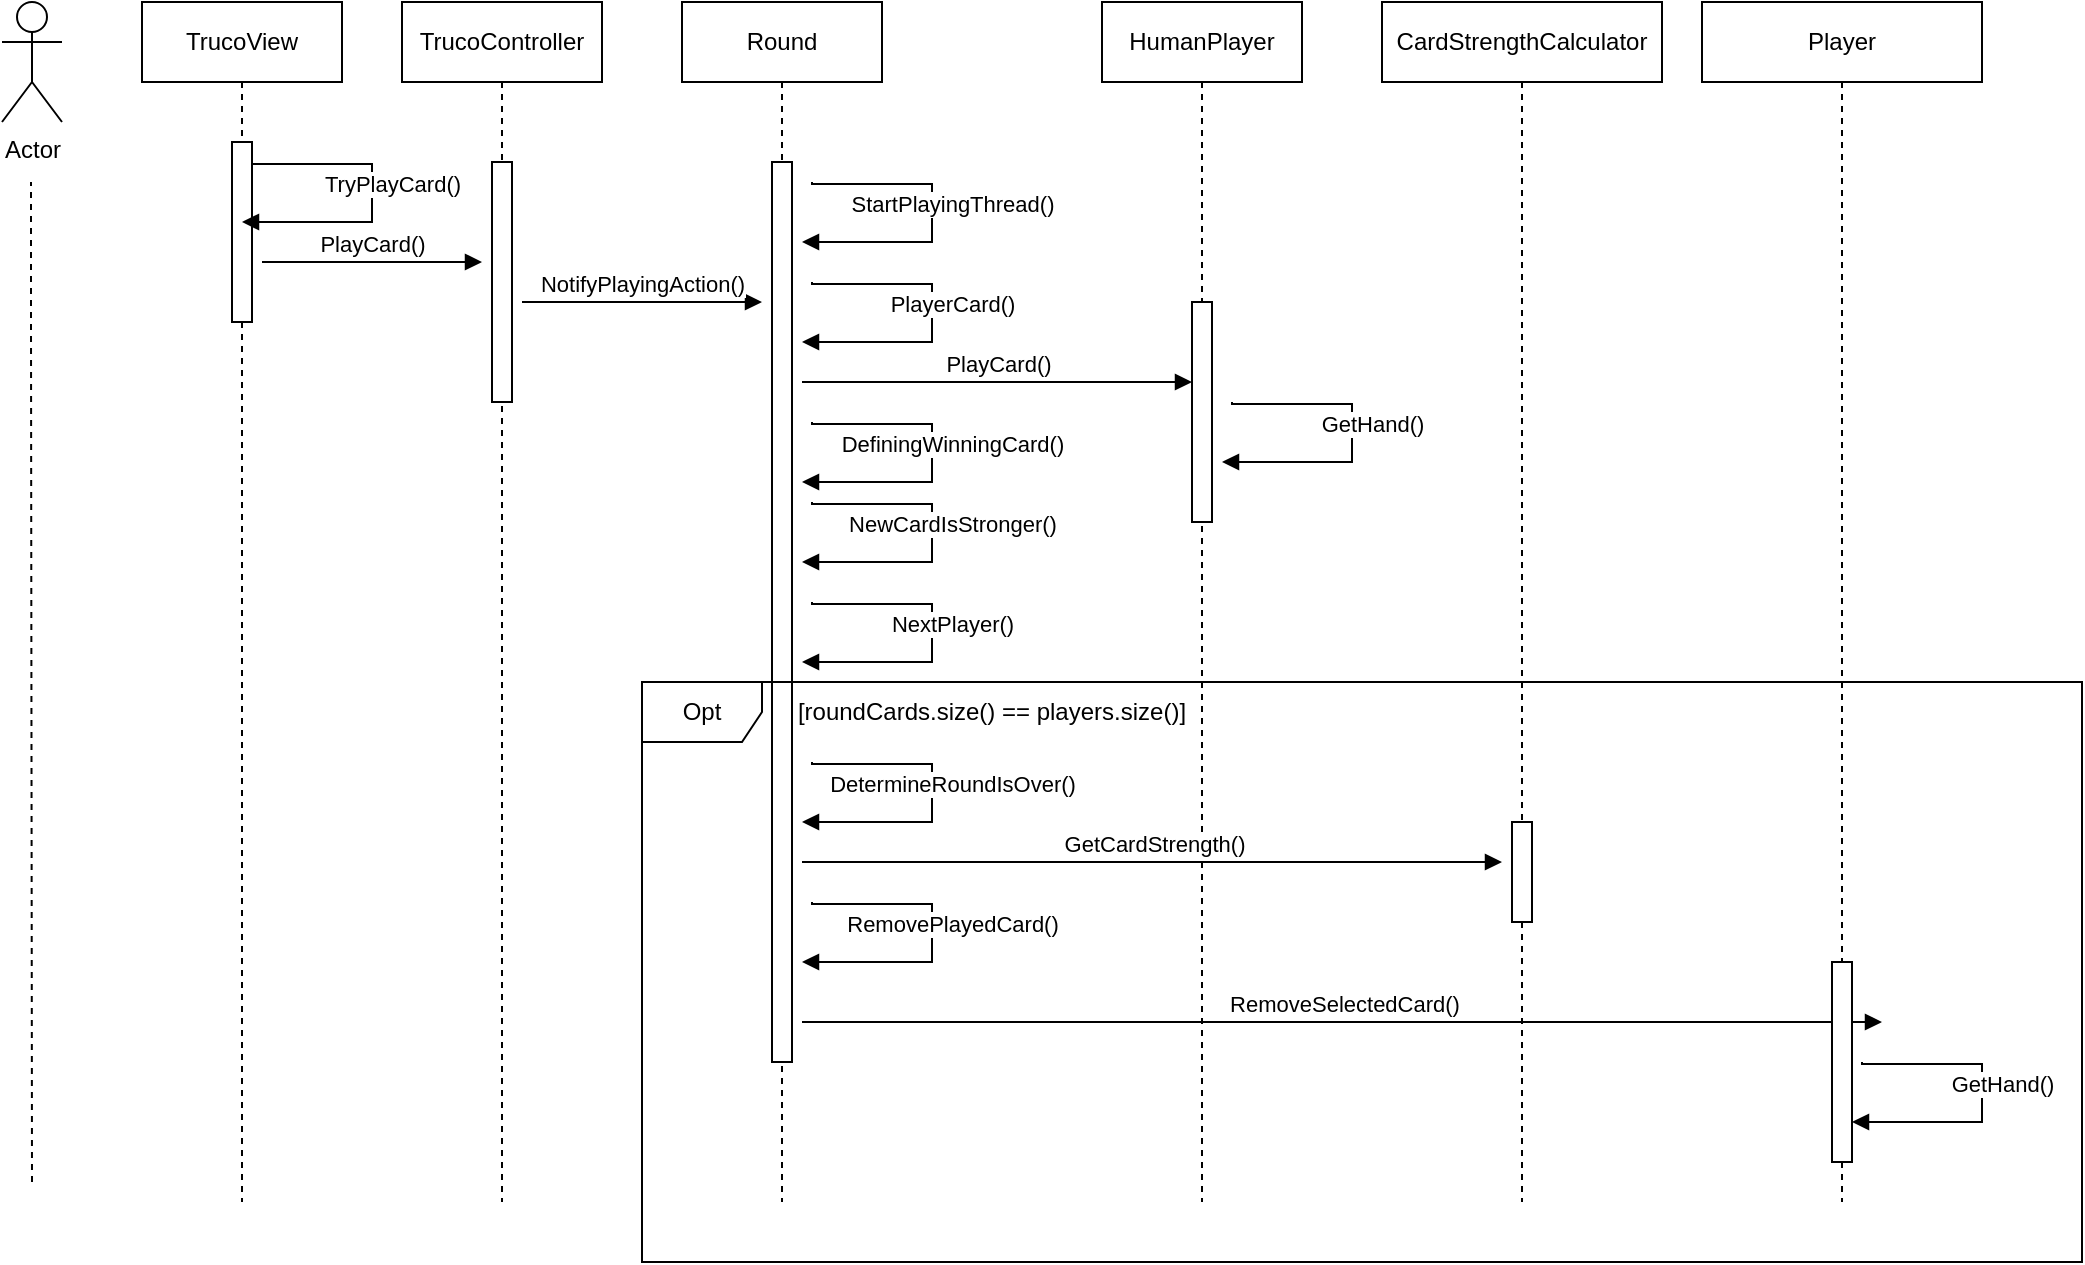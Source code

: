 <mxfile version="23.1.4" type="google">
  <diagram name="Page-1" id="2YBvvXClWsGukQMizWep">
    <mxGraphModel grid="1" page="1" gridSize="10" guides="1" tooltips="1" connect="1" arrows="1" fold="1" pageScale="1" pageWidth="1100" pageHeight="850" math="0" shadow="0">
      <root>
        <mxCell id="0" />
        <mxCell id="1" parent="0" />
        <mxCell id="aM9ryv3xv72pqoxQDRHE-1" value="TrucoView" style="shape=umlLifeline;perimeter=lifelinePerimeter;whiteSpace=wrap;html=1;container=0;dropTarget=0;collapsible=0;recursiveResize=0;outlineConnect=0;portConstraint=eastwest;newEdgeStyle={&quot;edgeStyle&quot;:&quot;elbowEdgeStyle&quot;,&quot;elbow&quot;:&quot;vertical&quot;,&quot;curved&quot;:0,&quot;rounded&quot;:0};" vertex="1" parent="1">
          <mxGeometry x="110" y="40" width="100" height="600" as="geometry" />
        </mxCell>
        <mxCell id="aM9ryv3xv72pqoxQDRHE-2" value="" style="html=1;points=[];perimeter=orthogonalPerimeter;outlineConnect=0;targetShapes=umlLifeline;portConstraint=eastwest;newEdgeStyle={&quot;edgeStyle&quot;:&quot;elbowEdgeStyle&quot;,&quot;elbow&quot;:&quot;vertical&quot;,&quot;curved&quot;:0,&quot;rounded&quot;:0};" vertex="1" parent="aM9ryv3xv72pqoxQDRHE-1">
          <mxGeometry x="45" y="70" width="10" height="90" as="geometry" />
        </mxCell>
        <mxCell id="aM9ryv3xv72pqoxQDRHE-5" value="Round" style="shape=umlLifeline;perimeter=lifelinePerimeter;whiteSpace=wrap;html=1;container=0;dropTarget=0;collapsible=0;recursiveResize=0;outlineConnect=0;portConstraint=eastwest;newEdgeStyle={&quot;edgeStyle&quot;:&quot;elbowEdgeStyle&quot;,&quot;elbow&quot;:&quot;vertical&quot;,&quot;curved&quot;:0,&quot;rounded&quot;:0};" vertex="1" parent="1">
          <mxGeometry x="380" y="40" width="100" height="600" as="geometry" />
        </mxCell>
        <mxCell id="aM9ryv3xv72pqoxQDRHE-6" value="" style="html=1;points=[];perimeter=orthogonalPerimeter;outlineConnect=0;targetShapes=umlLifeline;portConstraint=eastwest;newEdgeStyle={&quot;edgeStyle&quot;:&quot;elbowEdgeStyle&quot;,&quot;elbow&quot;:&quot;vertical&quot;,&quot;curved&quot;:0,&quot;rounded&quot;:0};" vertex="1" parent="aM9ryv3xv72pqoxQDRHE-5">
          <mxGeometry x="45" y="80" width="10" height="450" as="geometry" />
        </mxCell>
        <mxCell id="aM9ryv3xv72pqoxQDRHE-7" value="PlayCard()" style="html=1;verticalAlign=bottom;endArrow=block;edgeStyle=elbowEdgeStyle;elbow=vertical;curved=0;rounded=0;" edge="1" parent="1">
          <mxGeometry relative="1" as="geometry">
            <mxPoint x="170" y="170" as="sourcePoint" />
            <Array as="points">
              <mxPoint x="265" y="170" />
            </Array>
            <mxPoint x="280" y="170" as="targetPoint" />
            <mxPoint as="offset" />
          </mxGeometry>
        </mxCell>
        <mxCell id="qVcCqozDAweR0QlI1ANQ-1" value="Actor" style="shape=umlActor;verticalLabelPosition=bottom;verticalAlign=top;html=1;outlineConnect=0;" vertex="1" parent="1">
          <mxGeometry x="40" y="40" width="30" height="60" as="geometry" />
        </mxCell>
        <mxCell id="qVcCqozDAweR0QlI1ANQ-3" value="" style="endArrow=none;dashed=1;html=1;rounded=0;" edge="1" parent="1">
          <mxGeometry width="50" height="50" relative="1" as="geometry">
            <mxPoint x="55" y="630" as="sourcePoint" />
            <mxPoint x="54.5" y="130" as="targetPoint" />
            <Array as="points">
              <mxPoint x="54.5" y="200" />
            </Array>
          </mxGeometry>
        </mxCell>
        <mxCell id="qVcCqozDAweR0QlI1ANQ-5" value="CardStrengthCalculator" style="shape=umlLifeline;perimeter=lifelinePerimeter;whiteSpace=wrap;html=1;container=0;dropTarget=0;collapsible=0;recursiveResize=0;outlineConnect=0;portConstraint=eastwest;newEdgeStyle={&quot;edgeStyle&quot;:&quot;elbowEdgeStyle&quot;,&quot;elbow&quot;:&quot;vertical&quot;,&quot;curved&quot;:0,&quot;rounded&quot;:0};" vertex="1" parent="1">
          <mxGeometry x="730" y="40" width="140" height="600" as="geometry" />
        </mxCell>
        <mxCell id="qVcCqozDAweR0QlI1ANQ-6" value="" style="html=1;points=[];perimeter=orthogonalPerimeter;outlineConnect=0;targetShapes=umlLifeline;portConstraint=eastwest;newEdgeStyle={&quot;edgeStyle&quot;:&quot;elbowEdgeStyle&quot;,&quot;elbow&quot;:&quot;vertical&quot;,&quot;curved&quot;:0,&quot;rounded&quot;:0};" vertex="1" parent="qVcCqozDAweR0QlI1ANQ-5">
          <mxGeometry x="65" y="410" width="10" height="50" as="geometry" />
        </mxCell>
        <mxCell id="qVcCqozDAweR0QlI1ANQ-8" value="PlayCard()" style="html=1;verticalAlign=bottom;endArrow=block;edgeStyle=elbowEdgeStyle;elbow=vertical;curved=0;rounded=0;" edge="1" parent="1" target="qVcCqozDAweR0QlI1ANQ-10">
          <mxGeometry relative="1" as="geometry">
            <mxPoint x="440" y="230" as="sourcePoint" />
            <Array as="points">
              <mxPoint x="535" y="230" />
            </Array>
            <mxPoint x="950" y="230" as="targetPoint" />
            <mxPoint as="offset" />
          </mxGeometry>
        </mxCell>
        <mxCell id="qVcCqozDAweR0QlI1ANQ-9" value="HumanPlayer" style="shape=umlLifeline;perimeter=lifelinePerimeter;whiteSpace=wrap;html=1;container=0;dropTarget=0;collapsible=0;recursiveResize=0;outlineConnect=0;portConstraint=eastwest;newEdgeStyle={&quot;edgeStyle&quot;:&quot;elbowEdgeStyle&quot;,&quot;elbow&quot;:&quot;vertical&quot;,&quot;curved&quot;:0,&quot;rounded&quot;:0};" vertex="1" parent="1">
          <mxGeometry x="590" y="40" width="100" height="600" as="geometry" />
        </mxCell>
        <mxCell id="qVcCqozDAweR0QlI1ANQ-10" value="" style="html=1;points=[];perimeter=orthogonalPerimeter;outlineConnect=0;targetShapes=umlLifeline;portConstraint=eastwest;newEdgeStyle={&quot;edgeStyle&quot;:&quot;elbowEdgeStyle&quot;,&quot;elbow&quot;:&quot;vertical&quot;,&quot;curved&quot;:0,&quot;rounded&quot;:0};" vertex="1" parent="qVcCqozDAweR0QlI1ANQ-9">
          <mxGeometry x="45" y="150" width="10" height="110" as="geometry" />
        </mxCell>
        <mxCell id="qVcCqozDAweR0QlI1ANQ-13" value="NewCardIsStronger()" style="html=1;verticalAlign=bottom;endArrow=block;edgeStyle=orthogonalEdgeStyle;elbow=vertical;rounded=0;" edge="1" parent="1">
          <mxGeometry x="0.032" y="10" relative="1" as="geometry">
            <mxPoint x="445" y="290" as="sourcePoint" />
            <Array as="points">
              <mxPoint x="445" y="291" />
              <mxPoint x="505" y="291" />
              <mxPoint x="505" y="320" />
            </Array>
            <mxPoint x="440" y="320" as="targetPoint" />
            <mxPoint as="offset" />
          </mxGeometry>
        </mxCell>
        <mxCell id="qVcCqozDAweR0QlI1ANQ-14" value="NextPlayer()" style="html=1;verticalAlign=bottom;endArrow=block;edgeStyle=orthogonalEdgeStyle;elbow=vertical;rounded=0;" edge="1" parent="1">
          <mxGeometry x="0.032" y="10" relative="1" as="geometry">
            <mxPoint x="445" y="340" as="sourcePoint" />
            <Array as="points">
              <mxPoint x="445" y="341" />
              <mxPoint x="505" y="341" />
              <mxPoint x="505" y="370" />
            </Array>
            <mxPoint x="440" y="370" as="targetPoint" />
            <mxPoint as="offset" />
          </mxGeometry>
        </mxCell>
        <mxCell id="qVcCqozDAweR0QlI1ANQ-15" value="DetermineRoundIsOver()" style="html=1;verticalAlign=bottom;endArrow=block;edgeStyle=orthogonalEdgeStyle;elbow=vertical;rounded=0;" edge="1" parent="1">
          <mxGeometry x="0.032" y="10" relative="1" as="geometry">
            <mxPoint x="445" y="420" as="sourcePoint" />
            <Array as="points">
              <mxPoint x="445" y="421" />
              <mxPoint x="505" y="421" />
              <mxPoint x="505" y="450" />
            </Array>
            <mxPoint x="440" y="450" as="targetPoint" />
            <mxPoint as="offset" />
          </mxGeometry>
        </mxCell>
        <mxCell id="qVcCqozDAweR0QlI1ANQ-17" value="RemoveSelectedCard()" style="html=1;verticalAlign=bottom;endArrow=block;edgeStyle=elbowEdgeStyle;elbow=vertical;curved=0;rounded=0;" edge="1" parent="1">
          <mxGeometry x="0.004" relative="1" as="geometry">
            <mxPoint x="440" y="550" as="sourcePoint" />
            <Array as="points">
              <mxPoint x="535" y="550" />
            </Array>
            <mxPoint x="980" y="550" as="targetPoint" />
            <mxPoint as="offset" />
          </mxGeometry>
        </mxCell>
        <mxCell id="qVcCqozDAweR0QlI1ANQ-20" value="StartPlayingThread()" style="html=1;verticalAlign=bottom;endArrow=block;edgeStyle=orthogonalEdgeStyle;elbow=vertical;rounded=0;" edge="1" parent="1">
          <mxGeometry x="0.032" y="10" relative="1" as="geometry">
            <mxPoint x="445" y="130" as="sourcePoint" />
            <Array as="points">
              <mxPoint x="445" y="131" />
              <mxPoint x="505" y="131" />
              <mxPoint x="505" y="160" />
            </Array>
            <mxPoint x="440" y="160" as="targetPoint" />
            <mxPoint as="offset" />
          </mxGeometry>
        </mxCell>
        <mxCell id="qVcCqozDAweR0QlI1ANQ-21" value="TryPlayCard()" style="html=1;verticalAlign=bottom;endArrow=block;edgeStyle=orthogonalEdgeStyle;elbow=vertical;rounded=0;" edge="1" parent="1">
          <mxGeometry x="0.032" y="10" relative="1" as="geometry">
            <mxPoint x="165" y="120" as="sourcePoint" />
            <Array as="points">
              <mxPoint x="165" y="121" />
              <mxPoint x="225" y="121" />
              <mxPoint x="225" y="150" />
            </Array>
            <mxPoint x="160" y="150" as="targetPoint" />
            <mxPoint as="offset" />
          </mxGeometry>
        </mxCell>
        <mxCell id="qVcCqozDAweR0QlI1ANQ-22" value="TrucoController" style="shape=umlLifeline;perimeter=lifelinePerimeter;whiteSpace=wrap;html=1;container=0;dropTarget=0;collapsible=0;recursiveResize=0;outlineConnect=0;portConstraint=eastwest;newEdgeStyle={&quot;edgeStyle&quot;:&quot;elbowEdgeStyle&quot;,&quot;elbow&quot;:&quot;vertical&quot;,&quot;curved&quot;:0,&quot;rounded&quot;:0};" vertex="1" parent="1">
          <mxGeometry x="240" y="40" width="100" height="600" as="geometry" />
        </mxCell>
        <mxCell id="qVcCqozDAweR0QlI1ANQ-23" value="" style="html=1;points=[];perimeter=orthogonalPerimeter;outlineConnect=0;targetShapes=umlLifeline;portConstraint=eastwest;newEdgeStyle={&quot;edgeStyle&quot;:&quot;elbowEdgeStyle&quot;,&quot;elbow&quot;:&quot;vertical&quot;,&quot;curved&quot;:0,&quot;rounded&quot;:0};" vertex="1" parent="qVcCqozDAweR0QlI1ANQ-22">
          <mxGeometry x="45" y="80" width="10" height="120" as="geometry" />
        </mxCell>
        <mxCell id="qVcCqozDAweR0QlI1ANQ-24" value="NotifyPlayingAction()" style="html=1;verticalAlign=bottom;endArrow=block;edgeStyle=elbowEdgeStyle;elbow=vertical;curved=0;rounded=0;" edge="1" parent="1">
          <mxGeometry relative="1" as="geometry">
            <mxPoint x="300" y="190" as="sourcePoint" />
            <Array as="points">
              <mxPoint x="385" y="190" />
            </Array>
            <mxPoint x="420" y="190" as="targetPoint" />
            <mxPoint as="offset" />
          </mxGeometry>
        </mxCell>
        <mxCell id="qVcCqozDAweR0QlI1ANQ-25" value="PlayerCard()" style="html=1;verticalAlign=bottom;endArrow=block;edgeStyle=orthogonalEdgeStyle;elbow=vertical;rounded=0;" edge="1" parent="1">
          <mxGeometry x="0.032" y="10" relative="1" as="geometry">
            <mxPoint x="445" y="180" as="sourcePoint" />
            <Array as="points">
              <mxPoint x="445" y="181" />
              <mxPoint x="505" y="181" />
              <mxPoint x="505" y="210" />
            </Array>
            <mxPoint x="440" y="210" as="targetPoint" />
            <mxPoint as="offset" />
          </mxGeometry>
        </mxCell>
        <mxCell id="qVcCqozDAweR0QlI1ANQ-26" value="GetHand()" style="html=1;verticalAlign=bottom;endArrow=block;edgeStyle=orthogonalEdgeStyle;elbow=vertical;rounded=0;" edge="1" parent="1">
          <mxGeometry x="0.032" y="10" relative="1" as="geometry">
            <mxPoint x="655" y="240" as="sourcePoint" />
            <Array as="points">
              <mxPoint x="655" y="241" />
              <mxPoint x="715" y="241" />
              <mxPoint x="715" y="270" />
            </Array>
            <mxPoint x="650" y="270" as="targetPoint" />
            <mxPoint as="offset" />
          </mxGeometry>
        </mxCell>
        <mxCell id="qVcCqozDAweR0QlI1ANQ-27" value="DefiningWinningCard()" style="html=1;verticalAlign=bottom;endArrow=block;edgeStyle=orthogonalEdgeStyle;elbow=vertical;rounded=0;" edge="1" parent="1">
          <mxGeometry x="0.032" y="10" relative="1" as="geometry">
            <mxPoint x="445" y="250" as="sourcePoint" />
            <Array as="points">
              <mxPoint x="445" y="251" />
              <mxPoint x="505" y="251" />
              <mxPoint x="505" y="280" />
            </Array>
            <mxPoint x="440" y="280" as="targetPoint" />
            <mxPoint as="offset" />
          </mxGeometry>
        </mxCell>
        <mxCell id="qVcCqozDAweR0QlI1ANQ-28" value="GetCardStrength()" style="html=1;verticalAlign=bottom;endArrow=block;edgeStyle=elbowEdgeStyle;elbow=vertical;curved=0;rounded=0;" edge="1" parent="1">
          <mxGeometry x="0.004" relative="1" as="geometry">
            <mxPoint x="440" y="470" as="sourcePoint" />
            <Array as="points">
              <mxPoint x="535" y="470" />
            </Array>
            <mxPoint x="790" y="470" as="targetPoint" />
            <mxPoint as="offset" />
          </mxGeometry>
        </mxCell>
        <mxCell id="qVcCqozDAweR0QlI1ANQ-29" value="RemovePlayedCard()" style="html=1;verticalAlign=bottom;endArrow=block;edgeStyle=orthogonalEdgeStyle;elbow=vertical;rounded=0;" edge="1" parent="1">
          <mxGeometry x="0.032" y="10" relative="1" as="geometry">
            <mxPoint x="445" y="490" as="sourcePoint" />
            <Array as="points">
              <mxPoint x="445" y="491" />
              <mxPoint x="505" y="491" />
              <mxPoint x="505" y="520" />
            </Array>
            <mxPoint x="440" y="520" as="targetPoint" />
            <mxPoint as="offset" />
          </mxGeometry>
        </mxCell>
        <mxCell id="qVcCqozDAweR0QlI1ANQ-30" value="Player" style="shape=umlLifeline;perimeter=lifelinePerimeter;whiteSpace=wrap;html=1;container=0;dropTarget=0;collapsible=0;recursiveResize=0;outlineConnect=0;portConstraint=eastwest;newEdgeStyle={&quot;edgeStyle&quot;:&quot;elbowEdgeStyle&quot;,&quot;elbow&quot;:&quot;vertical&quot;,&quot;curved&quot;:0,&quot;rounded&quot;:0};" vertex="1" parent="1">
          <mxGeometry x="890" y="40" width="140" height="600" as="geometry" />
        </mxCell>
        <mxCell id="qVcCqozDAweR0QlI1ANQ-31" value="" style="html=1;points=[];perimeter=orthogonalPerimeter;outlineConnect=0;targetShapes=umlLifeline;portConstraint=eastwest;newEdgeStyle={&quot;edgeStyle&quot;:&quot;elbowEdgeStyle&quot;,&quot;elbow&quot;:&quot;vertical&quot;,&quot;curved&quot;:0,&quot;rounded&quot;:0};" vertex="1" parent="qVcCqozDAweR0QlI1ANQ-30">
          <mxGeometry x="65" y="480" width="10" height="100" as="geometry" />
        </mxCell>
        <mxCell id="qVcCqozDAweR0QlI1ANQ-32" value="GetHand()" style="html=1;verticalAlign=bottom;endArrow=block;edgeStyle=orthogonalEdgeStyle;elbow=vertical;rounded=0;" edge="1" parent="1">
          <mxGeometry x="0.032" y="10" relative="1" as="geometry">
            <mxPoint x="970" y="570" as="sourcePoint" />
            <Array as="points">
              <mxPoint x="970" y="571" />
              <mxPoint x="1030" y="571" />
              <mxPoint x="1030" y="600" />
            </Array>
            <mxPoint x="965" y="600" as="targetPoint" />
            <mxPoint as="offset" />
          </mxGeometry>
        </mxCell>
        <mxCell id="qVcCqozDAweR0QlI1ANQ-33" value="Opt" style="shape=umlFrame;whiteSpace=wrap;html=1;pointerEvents=0;" vertex="1" parent="1">
          <mxGeometry x="360" y="380" width="720" height="290" as="geometry" />
        </mxCell>
        <mxCell id="qVcCqozDAweR0QlI1ANQ-34" value="[roundCards.size() == players.size()]" style="text;html=1;align=center;verticalAlign=middle;whiteSpace=wrap;rounded=0;" vertex="1" parent="1">
          <mxGeometry x="430" y="380" width="210" height="30" as="geometry" />
        </mxCell>
      </root>
    </mxGraphModel>
  </diagram>
</mxfile>
